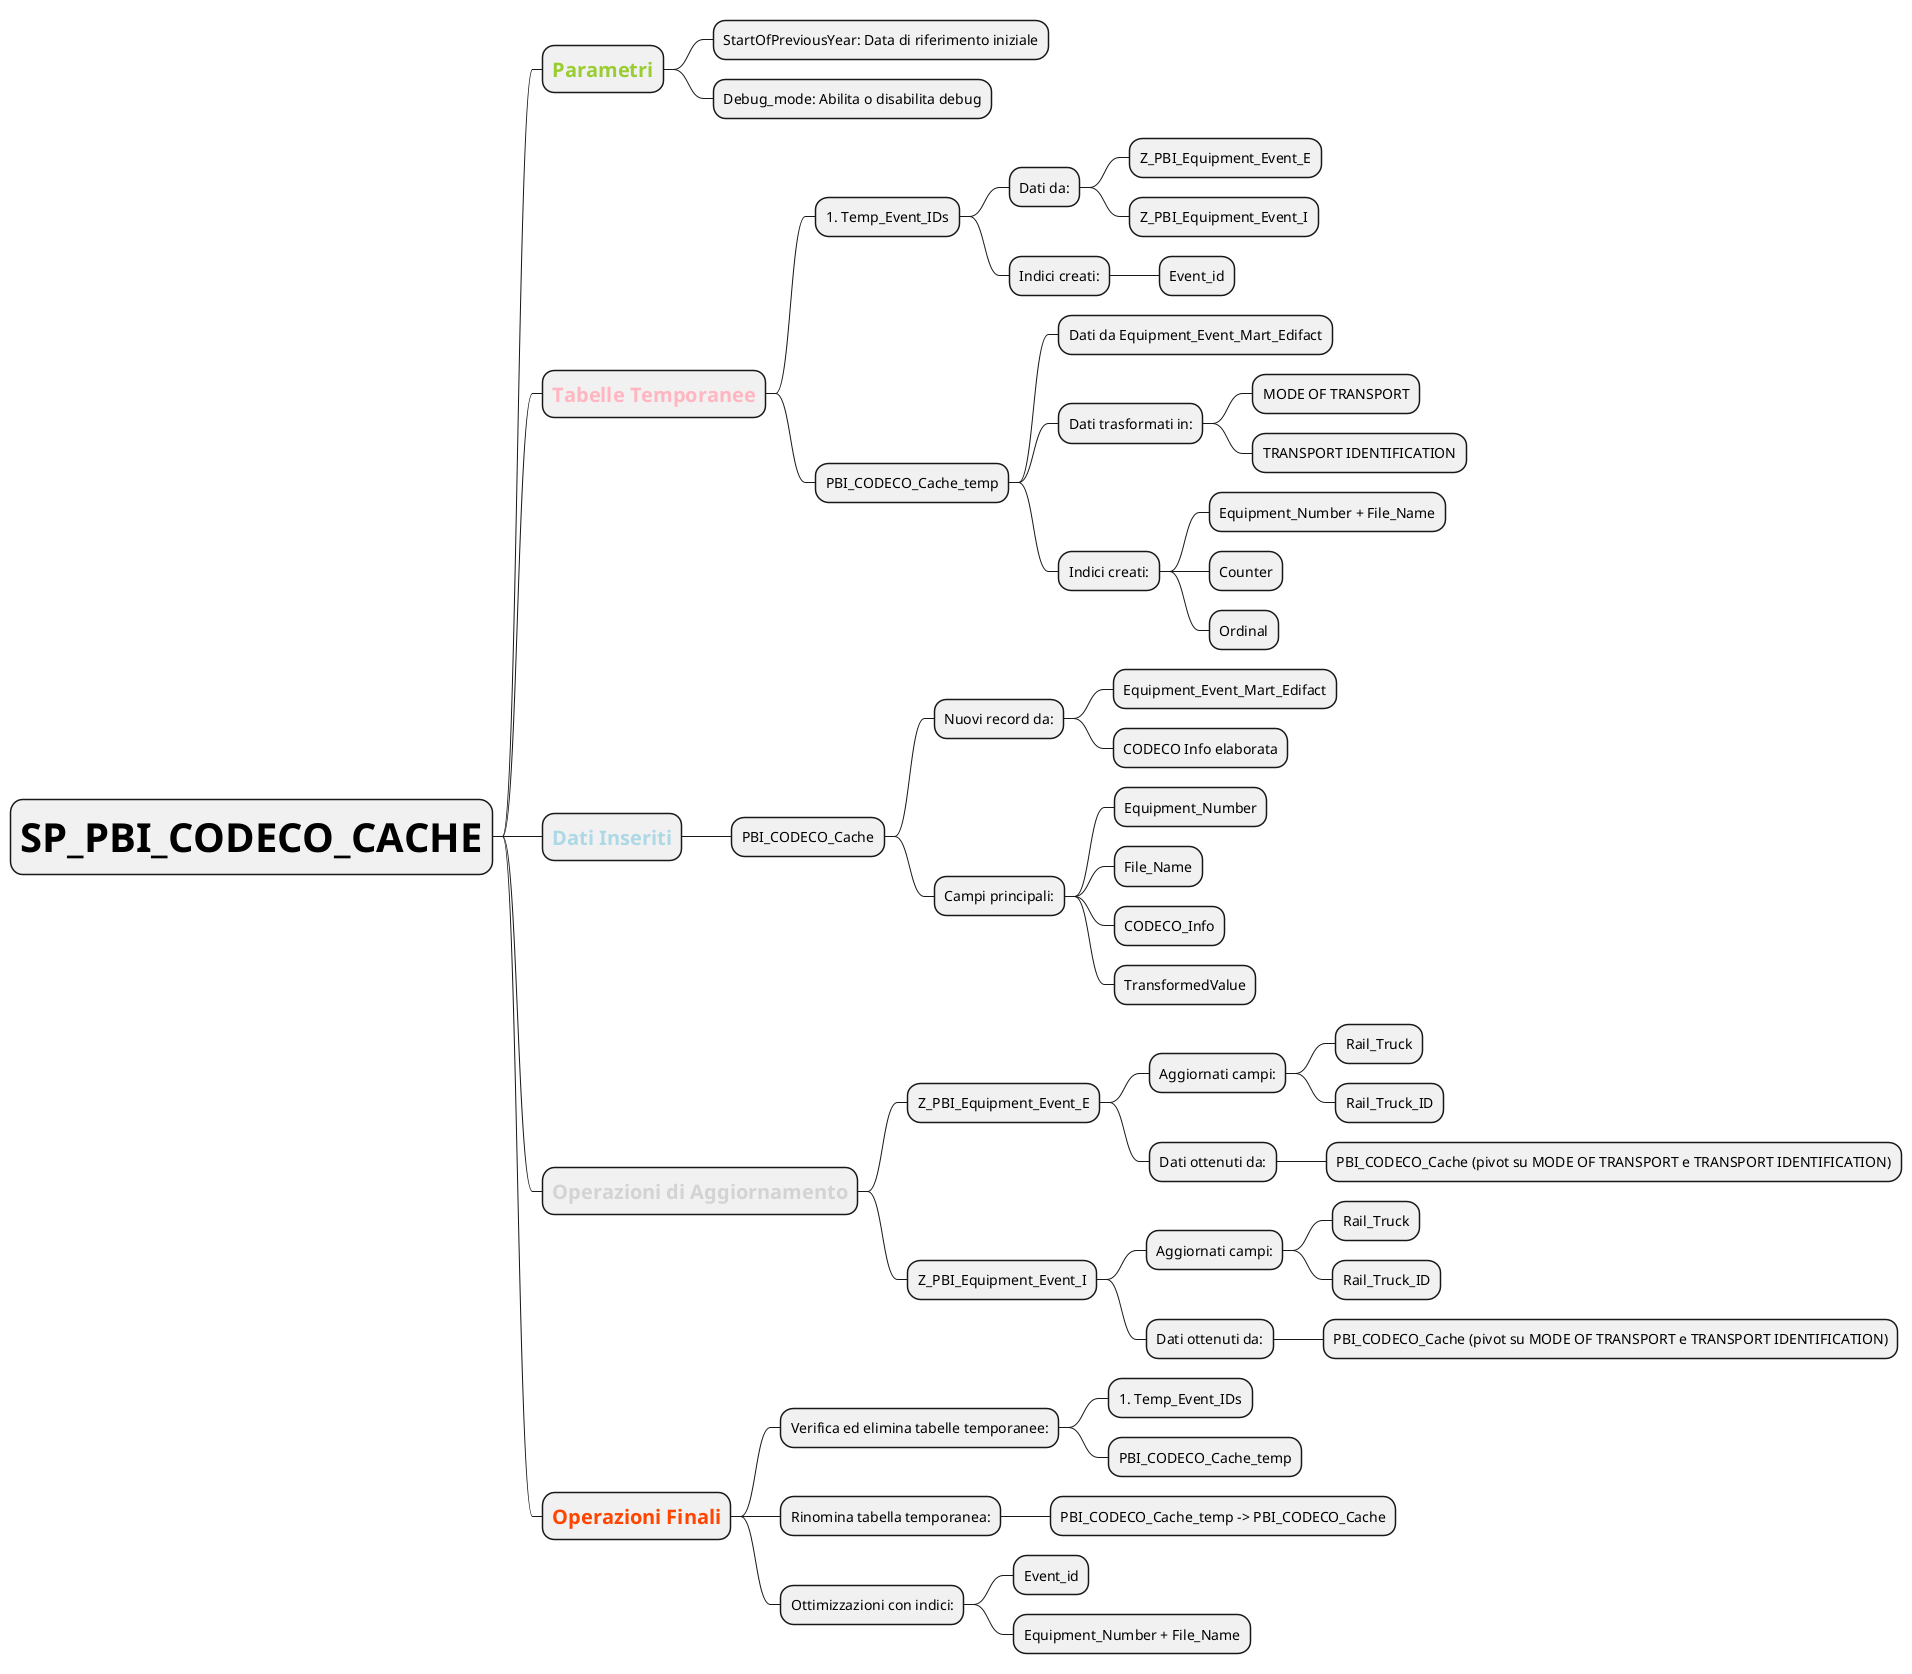@startmindmap
* <size:40><b>SP_PBI_CODECO_CACHE</b></size>
** <size:20><b><color:YellowGreen>Parametri</color></b></size>
*** StartOfPreviousYear: Data di riferimento iniziale
*** Debug_mode: Abilita o disabilita debug
** <size:20><b><color:LightPink>Tabelle Temporanee</color></b></size>
*** #Temp_Event_IDs
**** Dati da:
***** Z_PBI_Equipment_Event_E
***** Z_PBI_Equipment_Event_I
**** Indici creati:
***** Event_id
*** PBI_CODECO_Cache_temp
**** Dati da Equipment_Event_Mart_Edifact
**** Dati trasformati in:
***** MODE OF TRANSPORT
***** TRANSPORT IDENTIFICATION
**** Indici creati:
***** Equipment_Number + File_Name
***** Counter
***** Ordinal
** <size:20><b><color:LightBlue>Dati Inseriti</color></b></size>
*** PBI_CODECO_Cache
**** Nuovi record da:
***** Equipment_Event_Mart_Edifact
***** CODECO Info elaborata
**** Campi principali:
***** Equipment_Number
***** File_Name
***** CODECO_Info
***** TransformedValue
** <size:20><b><color:LightGray>Operazioni di Aggiornamento</color></b></size>
*** Z_PBI_Equipment_Event_E
**** Aggiornati campi:
***** Rail_Truck
***** Rail_Truck_ID
**** Dati ottenuti da:
***** PBI_CODECO_Cache (pivot su MODE OF TRANSPORT e TRANSPORT IDENTIFICATION)
*** Z_PBI_Equipment_Event_I
**** Aggiornati campi:
***** Rail_Truck
***** Rail_Truck_ID
**** Dati ottenuti da:
***** PBI_CODECO_Cache (pivot su MODE OF TRANSPORT e TRANSPORT IDENTIFICATION)
** <size:20><b><color:OrangeRed>Operazioni Finali</color></b></size>
*** Verifica ed elimina tabelle temporanee:
**** #Temp_Event_IDs
**** PBI_CODECO_Cache_temp
*** Rinomina tabella temporanea:
**** PBI_CODECO_Cache_temp -> PBI_CODECO_Cache
*** Ottimizzazioni con indici:
**** Event_id
**** Equipment_Number + File_Name
@endmindmap
